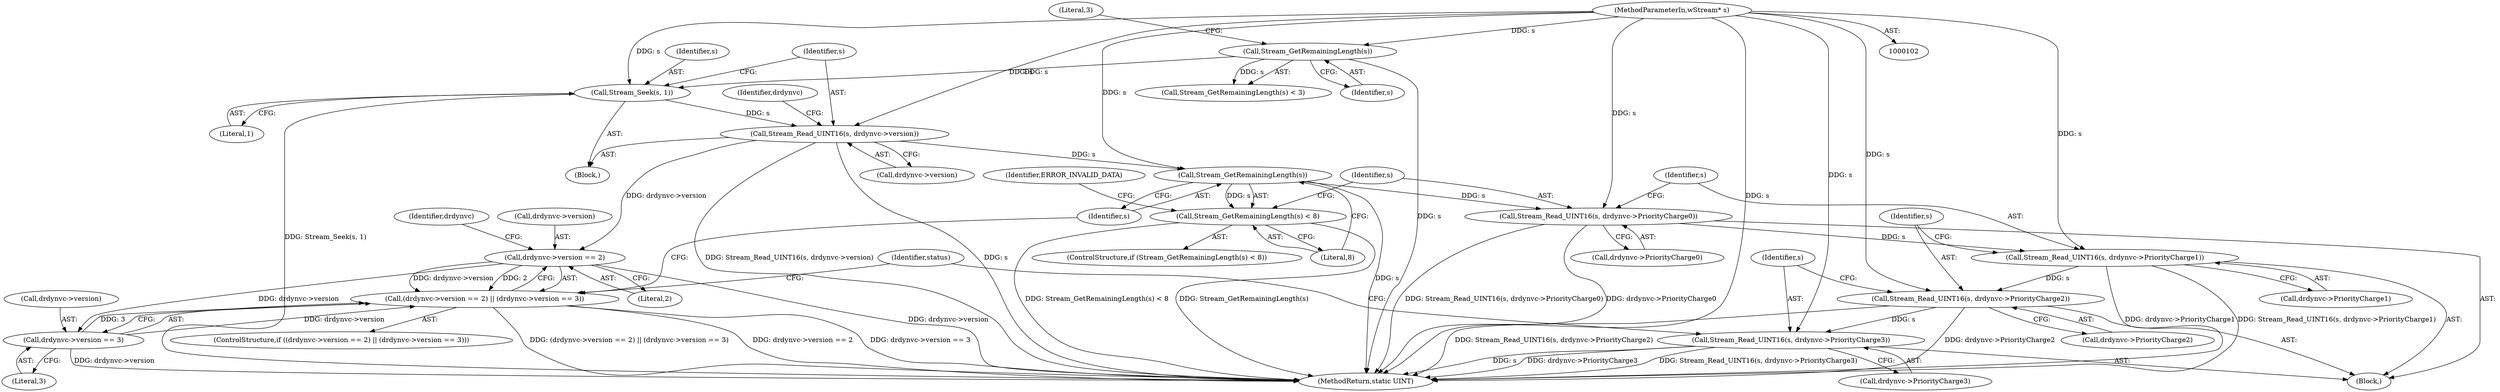 digraph "0_FreeRDP_baee520e3dd9be6511c45a14c5f5e77784de1471_0@pointer" {
"1000132" [label="(Call,Stream_Read_UINT16(s, drdynvc->version))"];
"1000129" [label="(Call,Stream_Seek(s, 1))"];
"1000116" [label="(Call,Stream_GetRemainingLength(s))"];
"1000106" [label="(MethodParameterIn,wStream* s)"];
"1000139" [label="(Call,drdynvc->version == 2)"];
"1000138" [label="(Call,(drdynvc->version == 2) || (drdynvc->version == 3))"];
"1000144" [label="(Call,drdynvc->version == 3)"];
"1000152" [label="(Call,Stream_GetRemainingLength(s))"];
"1000151" [label="(Call,Stream_GetRemainingLength(s) < 8)"];
"1000157" [label="(Call,Stream_Read_UINT16(s, drdynvc->PriorityCharge0))"];
"1000162" [label="(Call,Stream_Read_UINT16(s, drdynvc->PriorityCharge1))"];
"1000167" [label="(Call,Stream_Read_UINT16(s, drdynvc->PriorityCharge2))"];
"1000172" [label="(Call,Stream_Read_UINT16(s, drdynvc->PriorityCharge3))"];
"1000129" [label="(Call,Stream_Seek(s, 1))"];
"1000178" [label="(Identifier,status)"];
"1000157" [label="(Call,Stream_Read_UINT16(s, drdynvc->PriorityCharge0))"];
"1000143" [label="(Literal,2)"];
"1000115" [label="(Call,Stream_GetRemainingLength(s) < 3)"];
"1000131" [label="(Literal,1)"];
"1000163" [label="(Identifier,s)"];
"1000150" [label="(ControlStructure,if (Stream_GetRemainingLength(s) < 8))"];
"1000169" [label="(Call,drdynvc->PriorityCharge2)"];
"1000116" [label="(Call,Stream_GetRemainingLength(s))"];
"1000152" [label="(Call,Stream_GetRemainingLength(s))"];
"1000164" [label="(Call,drdynvc->PriorityCharge1)"];
"1000134" [label="(Call,drdynvc->version)"];
"1000133" [label="(Identifier,s)"];
"1000156" [label="(Identifier,ERROR_INVALID_DATA)"];
"1000153" [label="(Identifier,s)"];
"1000144" [label="(Call,drdynvc->version == 3)"];
"1000174" [label="(Call,drdynvc->PriorityCharge3)"];
"1000141" [label="(Identifier,drdynvc)"];
"1000188" [label="(MethodReturn,static UINT)"];
"1000117" [label="(Identifier,s)"];
"1000148" [label="(Literal,3)"];
"1000173" [label="(Identifier,s)"];
"1000167" [label="(Call,Stream_Read_UINT16(s, drdynvc->PriorityCharge2))"];
"1000137" [label="(ControlStructure,if ((drdynvc->version == 2) || (drdynvc->version == 3)))"];
"1000159" [label="(Call,drdynvc->PriorityCharge0)"];
"1000162" [label="(Call,Stream_Read_UINT16(s, drdynvc->PriorityCharge1))"];
"1000140" [label="(Call,drdynvc->version)"];
"1000158" [label="(Identifier,s)"];
"1000168" [label="(Identifier,s)"];
"1000138" [label="(Call,(drdynvc->version == 2) || (drdynvc->version == 3))"];
"1000146" [label="(Identifier,drdynvc)"];
"1000154" [label="(Literal,8)"];
"1000149" [label="(Block,)"];
"1000130" [label="(Identifier,s)"];
"1000107" [label="(Block,)"];
"1000151" [label="(Call,Stream_GetRemainingLength(s) < 8)"];
"1000139" [label="(Call,drdynvc->version == 2)"];
"1000106" [label="(MethodParameterIn,wStream* s)"];
"1000172" [label="(Call,Stream_Read_UINT16(s, drdynvc->PriorityCharge3))"];
"1000132" [label="(Call,Stream_Read_UINT16(s, drdynvc->version))"];
"1000145" [label="(Call,drdynvc->version)"];
"1000118" [label="(Literal,3)"];
"1000132" -> "1000107"  [label="AST: "];
"1000132" -> "1000134"  [label="CFG: "];
"1000133" -> "1000132"  [label="AST: "];
"1000134" -> "1000132"  [label="AST: "];
"1000141" -> "1000132"  [label="CFG: "];
"1000132" -> "1000188"  [label="DDG: s"];
"1000132" -> "1000188"  [label="DDG: Stream_Read_UINT16(s, drdynvc->version)"];
"1000129" -> "1000132"  [label="DDG: s"];
"1000106" -> "1000132"  [label="DDG: s"];
"1000132" -> "1000139"  [label="DDG: drdynvc->version"];
"1000132" -> "1000152"  [label="DDG: s"];
"1000129" -> "1000107"  [label="AST: "];
"1000129" -> "1000131"  [label="CFG: "];
"1000130" -> "1000129"  [label="AST: "];
"1000131" -> "1000129"  [label="AST: "];
"1000133" -> "1000129"  [label="CFG: "];
"1000129" -> "1000188"  [label="DDG: Stream_Seek(s, 1)"];
"1000116" -> "1000129"  [label="DDG: s"];
"1000106" -> "1000129"  [label="DDG: s"];
"1000116" -> "1000115"  [label="AST: "];
"1000116" -> "1000117"  [label="CFG: "];
"1000117" -> "1000116"  [label="AST: "];
"1000118" -> "1000116"  [label="CFG: "];
"1000116" -> "1000188"  [label="DDG: s"];
"1000116" -> "1000115"  [label="DDG: s"];
"1000106" -> "1000116"  [label="DDG: s"];
"1000106" -> "1000102"  [label="AST: "];
"1000106" -> "1000188"  [label="DDG: s"];
"1000106" -> "1000152"  [label="DDG: s"];
"1000106" -> "1000157"  [label="DDG: s"];
"1000106" -> "1000162"  [label="DDG: s"];
"1000106" -> "1000167"  [label="DDG: s"];
"1000106" -> "1000172"  [label="DDG: s"];
"1000139" -> "1000138"  [label="AST: "];
"1000139" -> "1000143"  [label="CFG: "];
"1000140" -> "1000139"  [label="AST: "];
"1000143" -> "1000139"  [label="AST: "];
"1000146" -> "1000139"  [label="CFG: "];
"1000138" -> "1000139"  [label="CFG: "];
"1000139" -> "1000188"  [label="DDG: drdynvc->version"];
"1000139" -> "1000138"  [label="DDG: drdynvc->version"];
"1000139" -> "1000138"  [label="DDG: 2"];
"1000139" -> "1000144"  [label="DDG: drdynvc->version"];
"1000138" -> "1000137"  [label="AST: "];
"1000138" -> "1000144"  [label="CFG: "];
"1000144" -> "1000138"  [label="AST: "];
"1000153" -> "1000138"  [label="CFG: "];
"1000178" -> "1000138"  [label="CFG: "];
"1000138" -> "1000188"  [label="DDG: drdynvc->version == 2"];
"1000138" -> "1000188"  [label="DDG: drdynvc->version == 3"];
"1000138" -> "1000188"  [label="DDG: (drdynvc->version == 2) || (drdynvc->version == 3)"];
"1000144" -> "1000138"  [label="DDG: drdynvc->version"];
"1000144" -> "1000138"  [label="DDG: 3"];
"1000144" -> "1000148"  [label="CFG: "];
"1000145" -> "1000144"  [label="AST: "];
"1000148" -> "1000144"  [label="AST: "];
"1000144" -> "1000188"  [label="DDG: drdynvc->version"];
"1000152" -> "1000151"  [label="AST: "];
"1000152" -> "1000153"  [label="CFG: "];
"1000153" -> "1000152"  [label="AST: "];
"1000154" -> "1000152"  [label="CFG: "];
"1000152" -> "1000188"  [label="DDG: s"];
"1000152" -> "1000151"  [label="DDG: s"];
"1000152" -> "1000157"  [label="DDG: s"];
"1000151" -> "1000150"  [label="AST: "];
"1000151" -> "1000154"  [label="CFG: "];
"1000154" -> "1000151"  [label="AST: "];
"1000156" -> "1000151"  [label="CFG: "];
"1000158" -> "1000151"  [label="CFG: "];
"1000151" -> "1000188"  [label="DDG: Stream_GetRemainingLength(s) < 8"];
"1000151" -> "1000188"  [label="DDG: Stream_GetRemainingLength(s)"];
"1000157" -> "1000149"  [label="AST: "];
"1000157" -> "1000159"  [label="CFG: "];
"1000158" -> "1000157"  [label="AST: "];
"1000159" -> "1000157"  [label="AST: "];
"1000163" -> "1000157"  [label="CFG: "];
"1000157" -> "1000188"  [label="DDG: Stream_Read_UINT16(s, drdynvc->PriorityCharge0)"];
"1000157" -> "1000188"  [label="DDG: drdynvc->PriorityCharge0"];
"1000157" -> "1000162"  [label="DDG: s"];
"1000162" -> "1000149"  [label="AST: "];
"1000162" -> "1000164"  [label="CFG: "];
"1000163" -> "1000162"  [label="AST: "];
"1000164" -> "1000162"  [label="AST: "];
"1000168" -> "1000162"  [label="CFG: "];
"1000162" -> "1000188"  [label="DDG: drdynvc->PriorityCharge1"];
"1000162" -> "1000188"  [label="DDG: Stream_Read_UINT16(s, drdynvc->PriorityCharge1)"];
"1000162" -> "1000167"  [label="DDG: s"];
"1000167" -> "1000149"  [label="AST: "];
"1000167" -> "1000169"  [label="CFG: "];
"1000168" -> "1000167"  [label="AST: "];
"1000169" -> "1000167"  [label="AST: "];
"1000173" -> "1000167"  [label="CFG: "];
"1000167" -> "1000188"  [label="DDG: drdynvc->PriorityCharge2"];
"1000167" -> "1000188"  [label="DDG: Stream_Read_UINT16(s, drdynvc->PriorityCharge2)"];
"1000167" -> "1000172"  [label="DDG: s"];
"1000172" -> "1000149"  [label="AST: "];
"1000172" -> "1000174"  [label="CFG: "];
"1000173" -> "1000172"  [label="AST: "];
"1000174" -> "1000172"  [label="AST: "];
"1000178" -> "1000172"  [label="CFG: "];
"1000172" -> "1000188"  [label="DDG: Stream_Read_UINT16(s, drdynvc->PriorityCharge3)"];
"1000172" -> "1000188"  [label="DDG: s"];
"1000172" -> "1000188"  [label="DDG: drdynvc->PriorityCharge3"];
}
